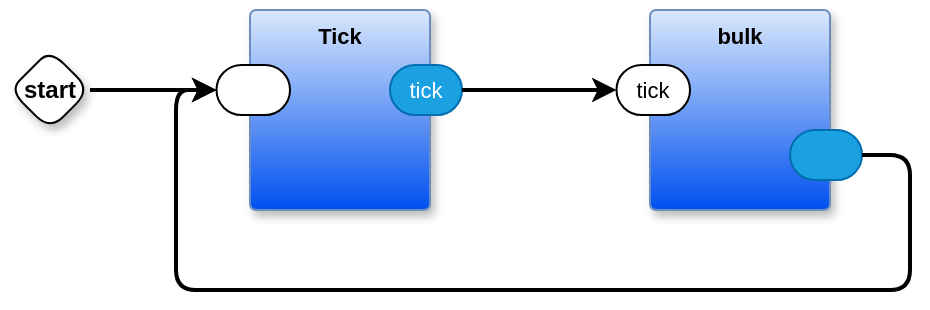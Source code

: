 <mxfile version="24.7.5" pages="2">
  <diagram name="main" id="vdV72FHW6scpRiuXRKxx">
    <mxGraphModel dx="1140" dy="707" grid="1" gridSize="10" guides="1" tooltips="1" connect="1" arrows="1" fold="1" page="1" pageScale="1" pageWidth="1100" pageHeight="850" math="0" shadow="0">
      <root>
        <mxCell id="0" />
        <mxCell id="1" parent="0" />
        <mxCell id="z_RlsAV90lugBiamIVYU-6" style="edgeStyle=orthogonalEdgeStyle;rounded=1;orthogonalLoop=1;jettySize=auto;html=1;exitX=1;exitY=0.5;exitDx=0;exitDy=0;exitPerimeter=0;strokeWidth=2;curved=0;" parent="1" source="z_RlsAV90lugBiamIVYU-1" target="z_RlsAV90lugBiamIVYU-3" edge="1">
          <mxGeometry relative="1" as="geometry" />
        </mxCell>
        <mxCell id="z_RlsAV90lugBiamIVYU-1" value="start" style="rhombus;whiteSpace=wrap;html=1;rounded=1;fontStyle=1;glass=0;sketch=0;fontSize=12;points=[[0,0.5,0,0,0],[0.5,0,0,0,0],[0.5,1,0,0,0],[1,0.5,0,0,0]];shadow=1;fontFamily=Helvetica;fontColor=default;" parent="1" vertex="1">
          <mxGeometry x="40" y="120" width="40" height="40" as="geometry" />
        </mxCell>
        <mxCell id="z_RlsAV90lugBiamIVYU-2" value="Tick" style="rounded=1;whiteSpace=wrap;html=1;container=1;recursiveResize=0;verticalAlign=top;arcSize=6;fontStyle=1;autosize=0;points=[];absoluteArcSize=1;shadow=1;strokeColor=#6c8ebf;fillColor=#dae8fc;fontFamily=Helvetica;fontSize=11;gradientColor=#0050EF;fontColor=default;" parent="1" vertex="1">
          <mxGeometry x="160" y="100" width="90" height="100" as="geometry">
            <mxRectangle x="-98" y="-1230" width="99" height="26" as="alternateBounds" />
          </mxGeometry>
        </mxCell>
        <mxCell id="z_RlsAV90lugBiamIVYU-3" value="" style="rounded=1;whiteSpace=wrap;html=1;sketch=0;points=[[0,0.5,0,0,0],[1,0.5,0,0,0]];arcSize=50;fontFamily=Helvetica;fontSize=11;fontColor=default;" parent="z_RlsAV90lugBiamIVYU-2" vertex="1">
          <mxGeometry x="-16.75" y="27.5" width="36.75" height="25" as="geometry" />
        </mxCell>
        <mxCell id="z_RlsAV90lugBiamIVYU-4" value="tick" style="rounded=1;whiteSpace=wrap;html=1;sketch=0;points=[[0,0.5,0,0,0],[1,0.5,0,0,0]];fillColor=#1ba1e2;fontColor=#ffffff;strokeColor=#006EAF;arcSize=50;fontFamily=Helvetica;fontSize=11;" parent="z_RlsAV90lugBiamIVYU-2" vertex="1">
          <mxGeometry x="70" y="27.5" width="36" height="25" as="geometry" />
        </mxCell>
        <mxCell id="z_RlsAV90lugBiamIVYU-7" value="bulk" style="rounded=1;whiteSpace=wrap;html=1;container=1;recursiveResize=0;verticalAlign=top;arcSize=6;fontStyle=1;autosize=0;points=[];absoluteArcSize=1;shadow=1;strokeColor=#6c8ebf;fillColor=#dae8fc;fontFamily=Helvetica;fontSize=11;gradientColor=#0050EF;fontColor=default;" parent="1" vertex="1">
          <mxGeometry x="360" y="100" width="90" height="100" as="geometry">
            <mxRectangle x="-98" y="-1230" width="99" height="26" as="alternateBounds" />
          </mxGeometry>
        </mxCell>
        <mxCell id="z_RlsAV90lugBiamIVYU-8" value="tick" style="rounded=1;whiteSpace=wrap;html=1;sketch=0;points=[[0,0.5,0,0,0],[1,0.5,0,0,0]];arcSize=50;fontFamily=Helvetica;fontSize=11;fontColor=default;" parent="z_RlsAV90lugBiamIVYU-7" vertex="1">
          <mxGeometry x="-16.75" y="27.5" width="36.75" height="25" as="geometry" />
        </mxCell>
        <mxCell id="9XuPy-yzw9BXAMB755ca-12" value="" style="rounded=1;whiteSpace=wrap;html=1;sketch=0;points=[[0,0.5,0,0,0],[1,0.5,0,0,0]];fillColor=#1ba1e2;fontColor=#ffffff;strokeColor=#006EAF;arcSize=50;fontFamily=Helvetica;fontSize=11;" vertex="1" parent="z_RlsAV90lugBiamIVYU-7">
          <mxGeometry x="70" y="60" width="36" height="25" as="geometry" />
        </mxCell>
        <mxCell id="z_RlsAV90lugBiamIVYU-11" style="edgeStyle=orthogonalEdgeStyle;rounded=1;orthogonalLoop=1;jettySize=auto;html=1;exitX=1;exitY=0.5;exitDx=0;exitDy=0;exitPerimeter=0;strokeWidth=2;curved=0;" parent="1" source="z_RlsAV90lugBiamIVYU-4" target="z_RlsAV90lugBiamIVYU-8" edge="1">
          <mxGeometry relative="1" as="geometry" />
        </mxCell>
        <mxCell id="9XuPy-yzw9BXAMB755ca-11" style="edgeStyle=orthogonalEdgeStyle;rounded=1;orthogonalLoop=1;jettySize=auto;html=1;exitX=1;exitY=0.5;exitDx=0;exitDy=0;exitPerimeter=0;entryX=0;entryY=0.5;entryDx=0;entryDy=0;entryPerimeter=0;curved=0;strokeWidth=2;" edge="1" parent="1" source="9XuPy-yzw9BXAMB755ca-12" target="z_RlsAV90lugBiamIVYU-3">
          <mxGeometry relative="1" as="geometry">
            <Array as="points">
              <mxPoint x="490" y="173" />
              <mxPoint x="490" y="240" />
              <mxPoint x="123" y="240" />
              <mxPoint x="123" y="140" />
            </Array>
          </mxGeometry>
        </mxCell>
      </root>
    </mxGraphModel>
  </diagram>
  <diagram name="bulk" id="JZWW65h0xSYiLv_BeMSM">
    <mxGraphModel dx="1140" dy="707" grid="1" gridSize="10" guides="1" tooltips="1" connect="1" arrows="1" fold="1" page="1" pageScale="1" pageWidth="1100" pageHeight="850" math="0" shadow="0">
      <root>
        <mxCell id="q5L2Nz16qo5Y1Yb_iNLw-0" />
        <mxCell id="q5L2Nz16qo5Y1Yb_iNLw-1" parent="q5L2Nz16qo5Y1Yb_iNLw-0" />
        <mxCell id="q5L2Nz16qo5Y1Yb_iNLw-2" style="edgeStyle=orthogonalEdgeStyle;rounded=1;orthogonalLoop=1;jettySize=auto;html=1;exitX=1;exitY=0.5;exitDx=0;exitDy=0;exitPerimeter=0;strokeWidth=2;curved=0;entryX=0;entryY=0.5;entryDx=0;entryDy=0;entryPerimeter=0;" edge="1" parent="q5L2Nz16qo5Y1Yb_iNLw-1" source="q5L2Nz16qo5Y1Yb_iNLw-3" target="q5L2Nz16qo5Y1Yb_iNLw-10">
          <mxGeometry relative="1" as="geometry">
            <mxPoint x="143.25" y="140" as="targetPoint" />
          </mxGeometry>
        </mxCell>
        <mxCell id="q5L2Nz16qo5Y1Yb_iNLw-3" value="tick" style="rhombus;whiteSpace=wrap;html=1;rounded=1;fontStyle=1;glass=0;sketch=0;fontSize=12;points=[[0,0.5,0,0,0],[0.5,0,0,0,0],[0.5,1,0,0,0],[1,0.5,0,0,0]];shadow=1;fontFamily=Helvetica;fontColor=default;" vertex="1" parent="q5L2Nz16qo5Y1Yb_iNLw-1">
          <mxGeometry x="40" y="120" width="40" height="40" as="geometry" />
        </mxCell>
        <mxCell id="q5L2Nz16qo5Y1Yb_iNLw-9" value="Count" style="rounded=1;whiteSpace=wrap;html=1;container=1;recursiveResize=0;verticalAlign=top;arcSize=6;fontStyle=1;autosize=0;points=[];absoluteArcSize=1;shadow=1;strokeColor=#6c8ebf;fillColor=#dae8fc;fontFamily=Helvetica;fontSize=11;gradientColor=#0050EF;fontColor=default;" vertex="1" parent="q5L2Nz16qo5Y1Yb_iNLw-1">
          <mxGeometry x="360" y="100" width="90" height="100" as="geometry">
            <mxRectangle x="-98" y="-1230" width="99" height="26" as="alternateBounds" />
          </mxGeometry>
        </mxCell>
        <mxCell id="q5L2Nz16qo5Y1Yb_iNLw-10" value="adv" style="rounded=1;whiteSpace=wrap;html=1;sketch=0;points=[[0,0.5,0,0,0],[1,0.5,0,0,0]];arcSize=50;fontFamily=Helvetica;fontSize=11;fontColor=default;" vertex="1" parent="q5L2Nz16qo5Y1Yb_iNLw-9">
          <mxGeometry x="-16.75" y="27.5" width="36.75" height="25" as="geometry" />
        </mxCell>
        <mxCell id="q5L2Nz16qo5Y1Yb_iNLw-11" value="" style="rounded=1;whiteSpace=wrap;html=1;sketch=0;points=[[0,0.5,0,0,0],[1,0.5,0,0,0]];fillColor=#1ba1e2;fontColor=#ffffff;strokeColor=#006EAF;arcSize=50;fontFamily=Helvetica;fontSize=11;" vertex="1" parent="q5L2Nz16qo5Y1Yb_iNLw-9">
          <mxGeometry x="70" y="27.5" width="36" height="25" as="geometry" />
        </mxCell>
        <mxCell id="q5L2Nz16qo5Y1Yb_iNLw-12" value="rev" style="rounded=1;whiteSpace=wrap;html=1;sketch=0;points=[[0,0.5,0,0,0],[1,0.5,0,0,0]];arcSize=50;fontFamily=Helvetica;fontSize=11;fontColor=default;" vertex="1" parent="q5L2Nz16qo5Y1Yb_iNLw-9">
          <mxGeometry x="-16.75" y="60" width="36.75" height="25" as="geometry" />
        </mxCell>
        <mxCell id="q5L2Nz16qo5Y1Yb_iNLw-14" value="Reverser" style="rounded=1;whiteSpace=wrap;html=1;container=1;recursiveResize=0;verticalAlign=top;arcSize=6;fontStyle=1;autosize=0;points=[];absoluteArcSize=1;shadow=1;strokeColor=#6c8ebf;fillColor=#dae8fc;fontFamily=Helvetica;fontSize=11;gradientColor=#0050EF;fontColor=default;" vertex="1" parent="q5L2Nz16qo5Y1Yb_iNLw-1">
          <mxGeometry x="360" y="280" width="106.75" height="90" as="geometry">
            <mxRectangle x="-98" y="-1230" width="99" height="26" as="alternateBounds" />
          </mxGeometry>
        </mxCell>
        <mxCell id="q5L2Nz16qo5Y1Yb_iNLw-15" value="J" style="rounded=1;whiteSpace=wrap;html=1;sketch=0;points=[[0,0.5,0,0,0],[1,0.5,0,0,0]];arcSize=50;fontFamily=Helvetica;fontSize=11;fontColor=default;" vertex="1" parent="q5L2Nz16qo5Y1Yb_iNLw-14">
          <mxGeometry x="70" y="27.5" width="36.75" height="25" as="geometry" />
        </mxCell>
        <mxCell id="q5L2Nz16qo5Y1Yb_iNLw-16" value="" style="rounded=1;whiteSpace=wrap;html=1;sketch=0;points=[[0,0.5,0,0,0],[1,0.5,0,0,0]];fillColor=#1ba1e2;fontColor=#ffffff;strokeColor=#006EAF;arcSize=50;fontFamily=Helvetica;fontSize=11;" vertex="1" parent="q5L2Nz16qo5Y1Yb_iNLw-14">
          <mxGeometry x="-10" y="27.5" width="36" height="25" as="geometry" />
        </mxCell>
        <mxCell id="q5L2Nz16qo5Y1Yb_iNLw-17" value="K" style="rounded=1;whiteSpace=wrap;html=1;sketch=0;points=[[0,0.5,0,0,0],[1,0.5,0,0,0]];arcSize=50;fontFamily=Helvetica;fontSize=11;fontColor=default;" vertex="1" parent="q5L2Nz16qo5Y1Yb_iNLw-14">
          <mxGeometry x="70" y="55" width="36.75" height="25" as="geometry" />
        </mxCell>
        <mxCell id="q5L2Nz16qo5Y1Yb_iNLw-18" style="edgeStyle=orthogonalEdgeStyle;rounded=1;orthogonalLoop=1;jettySize=auto;html=1;exitX=0;exitY=0.5;exitDx=0;exitDy=0;exitPerimeter=0;entryX=0;entryY=0.5;entryDx=0;entryDy=0;entryPerimeter=0;curved=0;strokeWidth=2;" edge="1" parent="q5L2Nz16qo5Y1Yb_iNLw-1" source="q5L2Nz16qo5Y1Yb_iNLw-16" target="q5L2Nz16qo5Y1Yb_iNLw-12">
          <mxGeometry relative="1" as="geometry">
            <Array as="points">
              <mxPoint x="310" y="320" />
              <mxPoint x="310" y="173" />
            </Array>
          </mxGeometry>
        </mxCell>
        <mxCell id="q5L2Nz16qo5Y1Yb_iNLw-19" value="Decode" style="rounded=1;whiteSpace=wrap;html=1;container=1;recursiveResize=0;verticalAlign=top;arcSize=6;fontStyle=1;autosize=0;points=[];absoluteArcSize=1;shadow=1;strokeColor=#6c8ebf;fillColor=#dae8fc;fontFamily=Helvetica;fontSize=11;gradientColor=#0050EF;fontColor=default;" vertex="1" parent="q5L2Nz16qo5Y1Yb_iNLw-1">
          <mxGeometry x="530" y="100" width="480" height="127.5" as="geometry">
            <mxRectangle x="-98" y="-1230" width="99" height="26" as="alternateBounds" />
          </mxGeometry>
        </mxCell>
        <mxCell id="q5L2Nz16qo5Y1Yb_iNLw-20" value="N" style="rounded=1;whiteSpace=wrap;html=1;sketch=0;points=[[0,0.5,0,0,0],[1,0.5,0,0,0]];arcSize=50;fontFamily=Helvetica;fontSize=11;fontColor=default;" vertex="1" parent="q5L2Nz16qo5Y1Yb_iNLw-19">
          <mxGeometry x="-16.75" y="27.5" width="36.75" height="25" as="geometry" />
        </mxCell>
        <mxCell id="q5L2Nz16qo5Y1Yb_iNLw-21" value="8" style="rounded=1;whiteSpace=wrap;html=1;sketch=0;points=[[0,0.5,0,0,0],[1,0.5,0,0,0]];fillColor=#1ba1e2;fontColor=#ffffff;strokeColor=#006EAF;arcSize=50;fontFamily=Helvetica;fontSize=11;" vertex="1" parent="q5L2Nz16qo5Y1Yb_iNLw-19">
          <mxGeometry x="388" y="100" width="36" height="25" as="geometry" />
        </mxCell>
        <mxCell id="q5L2Nz16qo5Y1Yb_iNLw-22" value="9" style="rounded=1;whiteSpace=wrap;html=1;sketch=0;points=[[0,0.5,0,0,0],[1,0.5,0,0,0]];fillColor=#1ba1e2;fontColor=#ffffff;strokeColor=#006EAF;arcSize=50;fontFamily=Helvetica;fontSize=11;" vertex="1" parent="q5L2Nz16qo5Y1Yb_iNLw-19">
          <mxGeometry x="430" y="100" width="36" height="25" as="geometry" />
        </mxCell>
        <mxCell id="q5L2Nz16qo5Y1Yb_iNLw-23" value="7" style="rounded=1;whiteSpace=wrap;html=1;sketch=0;points=[[0,0.5,0,0,0],[1,0.5,0,0,0]];fillColor=#1ba1e2;fontColor=#ffffff;strokeColor=#006EAF;arcSize=50;fontFamily=Helvetica;fontSize=11;" vertex="1" parent="q5L2Nz16qo5Y1Yb_iNLw-19">
          <mxGeometry x="340" y="100" width="36" height="25" as="geometry" />
        </mxCell>
        <mxCell id="q5L2Nz16qo5Y1Yb_iNLw-24" value="6" style="rounded=1;whiteSpace=wrap;html=1;sketch=0;points=[[0,0.5,0,0,0],[1,0.5,0,0,0]];fillColor=#1ba1e2;fontColor=#ffffff;strokeColor=#006EAF;arcSize=50;fontFamily=Helvetica;fontSize=11;" vertex="1" parent="q5L2Nz16qo5Y1Yb_iNLw-19">
          <mxGeometry x="300" y="100" width="36" height="25" as="geometry" />
        </mxCell>
        <mxCell id="q5L2Nz16qo5Y1Yb_iNLw-25" value="5" style="rounded=1;whiteSpace=wrap;html=1;sketch=0;points=[[0,0.5,0,0,0],[1,0.5,0,0,0]];fillColor=#1ba1e2;fontColor=#ffffff;strokeColor=#006EAF;arcSize=50;fontFamily=Helvetica;fontSize=11;" vertex="1" parent="q5L2Nz16qo5Y1Yb_iNLw-19">
          <mxGeometry x="254" y="100" width="36" height="25" as="geometry" />
        </mxCell>
        <mxCell id="q5L2Nz16qo5Y1Yb_iNLw-26" value="4" style="rounded=1;whiteSpace=wrap;html=1;sketch=0;points=[[0,0.5,0,0,0],[1,0.5,0,0,0]];fillColor=#1ba1e2;fontColor=#ffffff;strokeColor=#006EAF;arcSize=50;fontFamily=Helvetica;fontSize=11;" vertex="1" parent="q5L2Nz16qo5Y1Yb_iNLw-19">
          <mxGeometry x="210" y="100" width="36" height="25" as="geometry" />
        </mxCell>
        <mxCell id="q5L2Nz16qo5Y1Yb_iNLw-27" value="3" style="rounded=1;whiteSpace=wrap;html=1;sketch=0;points=[[0,0.5,0,0,0],[1,0.5,0,0,0]];fillColor=#1ba1e2;fontColor=#ffffff;strokeColor=#006EAF;arcSize=50;fontFamily=Helvetica;fontSize=11;" vertex="1" parent="q5L2Nz16qo5Y1Yb_iNLw-19">
          <mxGeometry x="164" y="102.5" width="36" height="25" as="geometry" />
        </mxCell>
        <mxCell id="q5L2Nz16qo5Y1Yb_iNLw-28" value="2" style="rounded=1;whiteSpace=wrap;html=1;sketch=0;points=[[0,0.5,0,0,0],[1,0.5,0,0,0]];fillColor=#1ba1e2;fontColor=#ffffff;strokeColor=#006EAF;arcSize=50;fontFamily=Helvetica;fontSize=11;" vertex="1" parent="q5L2Nz16qo5Y1Yb_iNLw-19">
          <mxGeometry x="120" y="102.5" width="36" height="25" as="geometry" />
        </mxCell>
        <mxCell id="q5L2Nz16qo5Y1Yb_iNLw-29" value="1" style="rounded=1;whiteSpace=wrap;html=1;sketch=0;points=[[0,0.5,0,0,0],[1,0.5,0,0,0]];fillColor=#1ba1e2;fontColor=#ffffff;strokeColor=#006EAF;arcSize=50;fontFamily=Helvetica;fontSize=11;" vertex="1" parent="q5L2Nz16qo5Y1Yb_iNLw-19">
          <mxGeometry x="74" y="102.5" width="36" height="25" as="geometry" />
        </mxCell>
        <mxCell id="q5L2Nz16qo5Y1Yb_iNLw-30" value="0" style="rounded=1;whiteSpace=wrap;html=1;sketch=0;points=[[0,0.5,0,0,0],[1,0.5,0,0,0]];fillColor=#1ba1e2;fontColor=#ffffff;strokeColor=#006EAF;arcSize=50;fontFamily=Helvetica;fontSize=11;" vertex="1" parent="q5L2Nz16qo5Y1Yb_iNLw-19">
          <mxGeometry x="27" y="102.5" width="36" height="25" as="geometry" />
        </mxCell>
        <mxCell id="KNWpLI5fQBY09mSrUuYS-0" value="done" style="rounded=1;whiteSpace=wrap;html=1;sketch=0;points=[[0,0.5,0,0,0],[1,0.5,0,0,0]];fillColor=#1ba1e2;fontColor=#ffffff;strokeColor=#006EAF;arcSize=50;fontFamily=Helvetica;fontSize=11;" vertex="1" parent="q5L2Nz16qo5Y1Yb_iNLw-19">
          <mxGeometry x="460" y="40" width="36" height="25" as="geometry" />
        </mxCell>
        <mxCell id="q5L2Nz16qo5Y1Yb_iNLw-31" style="edgeStyle=orthogonalEdgeStyle;shape=connector;curved=0;rounded=1;orthogonalLoop=1;jettySize=auto;html=1;exitX=1;exitY=0.5;exitDx=0;exitDy=0;exitPerimeter=0;entryX=0;entryY=0.5;entryDx=0;entryDy=0;entryPerimeter=0;strokeColor=default;strokeWidth=2;align=center;verticalAlign=middle;fontFamily=Helvetica;fontSize=11;fontColor=default;labelBackgroundColor=default;endArrow=classic;" edge="1" parent="q5L2Nz16qo5Y1Yb_iNLw-1" source="q5L2Nz16qo5Y1Yb_iNLw-11" target="q5L2Nz16qo5Y1Yb_iNLw-20">
          <mxGeometry relative="1" as="geometry" />
        </mxCell>
        <mxCell id="q5L2Nz16qo5Y1Yb_iNLw-32" style="edgeStyle=orthogonalEdgeStyle;shape=connector;curved=0;rounded=1;orthogonalLoop=1;jettySize=auto;html=1;entryX=1;entryY=0.5;entryDx=0;entryDy=0;entryPerimeter=0;strokeColor=default;strokeWidth=2;align=center;verticalAlign=middle;fontFamily=Helvetica;fontSize=11;fontColor=default;labelBackgroundColor=default;endArrow=classic;exitX=0.528;exitY=0.92;exitDx=0;exitDy=0;exitPerimeter=0;" edge="1" parent="q5L2Nz16qo5Y1Yb_iNLw-1" source="q5L2Nz16qo5Y1Yb_iNLw-30" target="q5L2Nz16qo5Y1Yb_iNLw-15">
          <mxGeometry relative="1" as="geometry">
            <Array as="points">
              <mxPoint x="576" y="320" />
            </Array>
          </mxGeometry>
        </mxCell>
        <mxCell id="q5L2Nz16qo5Y1Yb_iNLw-33" style="edgeStyle=orthogonalEdgeStyle;shape=connector;curved=0;rounded=1;orthogonalLoop=1;jettySize=auto;html=1;entryX=1;entryY=0.5;entryDx=0;entryDy=0;entryPerimeter=0;strokeColor=default;strokeWidth=2;align=center;verticalAlign=middle;fontFamily=Helvetica;fontSize=11;fontColor=default;labelBackgroundColor=default;endArrow=classic;exitX=0.528;exitY=0.96;exitDx=0;exitDy=0;exitPerimeter=0;" edge="1" parent="q5L2Nz16qo5Y1Yb_iNLw-1" source="q5L2Nz16qo5Y1Yb_iNLw-21" target="q5L2Nz16qo5Y1Yb_iNLw-17">
          <mxGeometry relative="1" as="geometry" />
        </mxCell>
        <mxCell id="q5L2Nz16qo5Y1Yb_iNLw-34" value="?" style="rounded=1;whiteSpace=wrap;html=1;sketch=0;container=1;recursiveResize=0;verticalAlign=bottom;arcSize=6;fontStyle=0;autosize=0;points=[];absoluteArcSize=1;shadow=0;strokeColor=#d79b00;fillColor=#FFFFFF;fontFamily=Helvetica;fontSize=11;dashed=1;opacity=30;align=right;textOpacity=30;gradientColor=#EA6B66;fontColor=default;labelBackgroundColor=default;" vertex="1" parent="q5L2Nz16qo5Y1Yb_iNLw-1">
          <mxGeometry x="1050" y="400" width="40" height="50" as="geometry">
            <mxRectangle x="-98" y="-1230" width="99" height="26" as="alternateBounds" />
          </mxGeometry>
        </mxCell>
        <mxCell id="q5L2Nz16qo5Y1Yb_iNLw-35" value="" style="rounded=1;whiteSpace=wrap;html=1;sketch=0;points=[[0,0.5,0,0,0],[1,0.5,0,0,0]];arcSize=50;fontFamily=Helvetica;fontSize=11;fontColor=default;dashed=1;textOpacity=50;opacity=30;fontStyle=0;labelBackgroundColor=default;" vertex="1" parent="q5L2Nz16qo5Y1Yb_iNLw-34">
          <mxGeometry x="-12" y="12.5" width="39.25" height="25" as="geometry" />
        </mxCell>
        <mxCell id="q5L2Nz16qo5Y1Yb_iNLw-36" style="edgeStyle=orthogonalEdgeStyle;shape=connector;curved=0;rounded=1;orthogonalLoop=1;jettySize=auto;html=1;entryX=0;entryY=0.5;entryDx=0;entryDy=0;entryPerimeter=0;strokeColor=default;strokeWidth=1;align=center;verticalAlign=middle;fontFamily=Helvetica;fontSize=11;fontColor=default;labelBackgroundColor=default;endArrow=classic;exitX=0.528;exitY=0.88;exitDx=0;exitDy=0;exitPerimeter=0;dashed=1;dashPattern=1 4;" edge="1" parent="q5L2Nz16qo5Y1Yb_iNLw-1" source="q5L2Nz16qo5Y1Yb_iNLw-22" target="q5L2Nz16qo5Y1Yb_iNLw-35">
          <mxGeometry relative="1" as="geometry">
            <Array as="points">
              <mxPoint x="979" y="425" />
            </Array>
          </mxGeometry>
        </mxCell>
        <mxCell id="q5L2Nz16qo5Y1Yb_iNLw-37" value="?" style="rounded=1;whiteSpace=wrap;html=1;sketch=0;container=1;recursiveResize=0;verticalAlign=bottom;arcSize=6;fontStyle=0;autosize=0;points=[];absoluteArcSize=1;shadow=0;strokeColor=#d79b00;fillColor=#FFFFFF;fontFamily=Helvetica;fontSize=11;dashed=1;opacity=30;align=right;textOpacity=30;gradientColor=#EA6B66;fontColor=default;labelBackgroundColor=default;" vertex="1" parent="q5L2Nz16qo5Y1Yb_iNLw-1">
          <mxGeometry x="1040" y="460" width="40" height="50" as="geometry">
            <mxRectangle x="-98" y="-1230" width="99" height="26" as="alternateBounds" />
          </mxGeometry>
        </mxCell>
        <mxCell id="q5L2Nz16qo5Y1Yb_iNLw-38" value="" style="rounded=1;whiteSpace=wrap;html=1;sketch=0;points=[[0,0.5,0,0,0],[1,0.5,0,0,0]];arcSize=50;fontFamily=Helvetica;fontSize=11;fontColor=default;dashed=1;textOpacity=50;opacity=30;fontStyle=0;labelBackgroundColor=default;" vertex="1" parent="q5L2Nz16qo5Y1Yb_iNLw-37">
          <mxGeometry x="-12" y="12.5" width="39.25" height="25" as="geometry" />
        </mxCell>
        <mxCell id="q5L2Nz16qo5Y1Yb_iNLw-39" value="?" style="rounded=1;whiteSpace=wrap;html=1;sketch=0;container=1;recursiveResize=0;verticalAlign=bottom;arcSize=6;fontStyle=0;autosize=0;points=[];absoluteArcSize=1;shadow=0;strokeColor=#d79b00;fillColor=#FFFFFF;fontFamily=Helvetica;fontSize=11;dashed=1;opacity=30;align=right;textOpacity=30;gradientColor=#EA6B66;fontColor=default;labelBackgroundColor=default;" vertex="1" parent="q5L2Nz16qo5Y1Yb_iNLw-1">
          <mxGeometry x="1030" y="520" width="40" height="50" as="geometry">
            <mxRectangle x="-98" y="-1230" width="99" height="26" as="alternateBounds" />
          </mxGeometry>
        </mxCell>
        <mxCell id="q5L2Nz16qo5Y1Yb_iNLw-40" value="" style="rounded=1;whiteSpace=wrap;html=1;sketch=0;points=[[0,0.5,0,0,0],[1,0.5,0,0,0]];arcSize=50;fontFamily=Helvetica;fontSize=11;fontColor=default;dashed=1;textOpacity=50;opacity=30;fontStyle=0;labelBackgroundColor=default;" vertex="1" parent="q5L2Nz16qo5Y1Yb_iNLw-39">
          <mxGeometry x="-12" y="12.5" width="39.25" height="25" as="geometry" />
        </mxCell>
        <mxCell id="q5L2Nz16qo5Y1Yb_iNLw-41" value="?" style="rounded=1;whiteSpace=wrap;html=1;sketch=0;container=1;recursiveResize=0;verticalAlign=bottom;arcSize=6;fontStyle=0;autosize=0;points=[];absoluteArcSize=1;shadow=0;strokeColor=#d79b00;fillColor=#FFFFFF;fontFamily=Helvetica;fontSize=11;dashed=1;opacity=30;align=right;textOpacity=30;gradientColor=#EA6B66;fontColor=default;labelBackgroundColor=default;" vertex="1" parent="q5L2Nz16qo5Y1Yb_iNLw-1">
          <mxGeometry x="1020" y="580" width="40" height="50" as="geometry">
            <mxRectangle x="-98" y="-1230" width="99" height="26" as="alternateBounds" />
          </mxGeometry>
        </mxCell>
        <mxCell id="q5L2Nz16qo5Y1Yb_iNLw-42" value="" style="rounded=1;whiteSpace=wrap;html=1;sketch=0;points=[[0,0.5,0,0,0],[1,0.5,0,0,0]];arcSize=50;fontFamily=Helvetica;fontSize=11;fontColor=default;dashed=1;textOpacity=50;opacity=30;fontStyle=0;labelBackgroundColor=default;" vertex="1" parent="q5L2Nz16qo5Y1Yb_iNLw-41">
          <mxGeometry x="-12" y="12.5" width="39.25" height="25" as="geometry" />
        </mxCell>
        <mxCell id="q5L2Nz16qo5Y1Yb_iNLw-43" value="?" style="rounded=1;whiteSpace=wrap;html=1;sketch=0;container=1;recursiveResize=0;verticalAlign=bottom;arcSize=6;fontStyle=0;autosize=0;points=[];absoluteArcSize=1;shadow=0;strokeColor=#d79b00;fillColor=#FFFFFF;fontFamily=Helvetica;fontSize=11;dashed=1;opacity=30;align=right;textOpacity=30;gradientColor=#EA6B66;fontColor=default;labelBackgroundColor=default;" vertex="1" parent="q5L2Nz16qo5Y1Yb_iNLw-1">
          <mxGeometry x="1010" y="640" width="40" height="50" as="geometry">
            <mxRectangle x="-98" y="-1230" width="99" height="26" as="alternateBounds" />
          </mxGeometry>
        </mxCell>
        <mxCell id="q5L2Nz16qo5Y1Yb_iNLw-44" value="" style="rounded=1;whiteSpace=wrap;html=1;sketch=0;points=[[0,0.5,0,0,0],[1,0.5,0,0,0]];arcSize=50;fontFamily=Helvetica;fontSize=11;fontColor=default;dashed=1;textOpacity=50;opacity=30;fontStyle=0;labelBackgroundColor=default;" vertex="1" parent="q5L2Nz16qo5Y1Yb_iNLw-43">
          <mxGeometry x="-12" y="12.5" width="39.25" height="25" as="geometry" />
        </mxCell>
        <mxCell id="q5L2Nz16qo5Y1Yb_iNLw-45" value="?" style="rounded=1;whiteSpace=wrap;html=1;sketch=0;container=1;recursiveResize=0;verticalAlign=bottom;arcSize=6;fontStyle=0;autosize=0;points=[];absoluteArcSize=1;shadow=0;strokeColor=#d79b00;fillColor=#FFFFFF;fontFamily=Helvetica;fontSize=11;dashed=1;opacity=30;align=left;textOpacity=30;gradientColor=#EA6B66;fontColor=default;labelBackgroundColor=default;" vertex="1" parent="q5L2Nz16qo5Y1Yb_iNLw-1">
          <mxGeometry x="200" y="400" width="40" height="50" as="geometry">
            <mxRectangle x="-98" y="-1230" width="99" height="26" as="alternateBounds" />
          </mxGeometry>
        </mxCell>
        <mxCell id="q5L2Nz16qo5Y1Yb_iNLw-46" value="" style="rounded=1;whiteSpace=wrap;html=1;sketch=0;points=[[0,0.5,0,0,0],[1,0.5,0,0,0]];arcSize=50;fontFamily=Helvetica;fontSize=11;fontColor=default;dashed=1;textOpacity=50;opacity=30;fontStyle=0;labelBackgroundColor=default;" vertex="1" parent="q5L2Nz16qo5Y1Yb_iNLw-45">
          <mxGeometry x="10.75" y="13" width="39.25" height="25" as="geometry" />
        </mxCell>
        <mxCell id="q5L2Nz16qo5Y1Yb_iNLw-47" style="edgeStyle=orthogonalEdgeStyle;shape=connector;curved=0;rounded=1;orthogonalLoop=1;jettySize=auto;html=1;entryX=0;entryY=0.5;entryDx=0;entryDy=0;entryPerimeter=0;dashed=1;dashPattern=1 4;strokeColor=default;strokeWidth=1;align=center;verticalAlign=middle;fontFamily=Helvetica;fontSize=11;fontColor=default;labelBackgroundColor=default;endArrow=classic;" edge="1" parent="q5L2Nz16qo5Y1Yb_iNLw-1" source="q5L2Nz16qo5Y1Yb_iNLw-21" target="q5L2Nz16qo5Y1Yb_iNLw-38">
          <mxGeometry relative="1" as="geometry">
            <Array as="points">
              <mxPoint x="940" y="485" />
            </Array>
          </mxGeometry>
        </mxCell>
        <mxCell id="q5L2Nz16qo5Y1Yb_iNLw-48" style="edgeStyle=orthogonalEdgeStyle;shape=connector;curved=0;rounded=1;orthogonalLoop=1;jettySize=auto;html=1;entryX=0;entryY=0.5;entryDx=0;entryDy=0;entryPerimeter=0;dashed=1;dashPattern=1 4;strokeColor=default;strokeWidth=1;align=center;verticalAlign=middle;fontFamily=Helvetica;fontSize=11;fontColor=default;labelBackgroundColor=default;endArrow=classic;" edge="1" parent="q5L2Nz16qo5Y1Yb_iNLw-1" source="q5L2Nz16qo5Y1Yb_iNLw-23" target="q5L2Nz16qo5Y1Yb_iNLw-40">
          <mxGeometry relative="1" as="geometry">
            <Array as="points">
              <mxPoint x="890" y="545" />
            </Array>
          </mxGeometry>
        </mxCell>
        <mxCell id="q5L2Nz16qo5Y1Yb_iNLw-49" style="edgeStyle=orthogonalEdgeStyle;shape=connector;curved=0;rounded=1;orthogonalLoop=1;jettySize=auto;html=1;entryX=0;entryY=0.5;entryDx=0;entryDy=0;entryPerimeter=0;dashed=1;dashPattern=1 4;strokeColor=default;strokeWidth=1;align=center;verticalAlign=middle;fontFamily=Helvetica;fontSize=11;fontColor=default;labelBackgroundColor=default;endArrow=classic;" edge="1" parent="q5L2Nz16qo5Y1Yb_iNLw-1" source="q5L2Nz16qo5Y1Yb_iNLw-24" target="q5L2Nz16qo5Y1Yb_iNLw-42">
          <mxGeometry relative="1" as="geometry">
            <Array as="points">
              <mxPoint x="850" y="605" />
            </Array>
          </mxGeometry>
        </mxCell>
        <mxCell id="q5L2Nz16qo5Y1Yb_iNLw-50" style="edgeStyle=orthogonalEdgeStyle;shape=connector;curved=0;rounded=1;orthogonalLoop=1;jettySize=auto;html=1;entryX=0;entryY=0.5;entryDx=0;entryDy=0;entryPerimeter=0;dashed=1;dashPattern=1 4;strokeColor=default;strokeWidth=1;align=center;verticalAlign=middle;fontFamily=Helvetica;fontSize=11;fontColor=default;labelBackgroundColor=default;endArrow=classic;" edge="1" parent="q5L2Nz16qo5Y1Yb_iNLw-1" source="q5L2Nz16qo5Y1Yb_iNLw-25" target="q5L2Nz16qo5Y1Yb_iNLw-44">
          <mxGeometry relative="1" as="geometry">
            <Array as="points">
              <mxPoint x="800" y="665" />
            </Array>
          </mxGeometry>
        </mxCell>
        <mxCell id="q5L2Nz16qo5Y1Yb_iNLw-51" value="?" style="rounded=1;whiteSpace=wrap;html=1;sketch=0;container=1;recursiveResize=0;verticalAlign=bottom;arcSize=6;fontStyle=0;autosize=0;points=[];absoluteArcSize=1;shadow=0;strokeColor=#d79b00;fillColor=#FFFFFF;fontFamily=Helvetica;fontSize=11;dashed=1;opacity=30;align=left;textOpacity=30;gradientColor=#EA6B66;fontColor=default;labelBackgroundColor=default;" vertex="1" parent="q5L2Nz16qo5Y1Yb_iNLw-1">
          <mxGeometry x="210" y="460" width="40" height="50" as="geometry">
            <mxRectangle x="-98" y="-1230" width="99" height="26" as="alternateBounds" />
          </mxGeometry>
        </mxCell>
        <mxCell id="q5L2Nz16qo5Y1Yb_iNLw-52" value="" style="rounded=1;whiteSpace=wrap;html=1;sketch=0;points=[[0,0.5,0,0,0],[1,0.5,0,0,0]];arcSize=50;fontFamily=Helvetica;fontSize=11;fontColor=default;dashed=1;textOpacity=50;opacity=30;fontStyle=0;labelBackgroundColor=default;" vertex="1" parent="q5L2Nz16qo5Y1Yb_iNLw-51">
          <mxGeometry x="10.75" y="13" width="39.25" height="25" as="geometry" />
        </mxCell>
        <mxCell id="q5L2Nz16qo5Y1Yb_iNLw-53" value="?" style="rounded=1;whiteSpace=wrap;html=1;sketch=0;container=1;recursiveResize=0;verticalAlign=bottom;arcSize=6;fontStyle=0;autosize=0;points=[];absoluteArcSize=1;shadow=0;strokeColor=#d79b00;fillColor=#FFFFFF;fontFamily=Helvetica;fontSize=11;dashed=1;opacity=30;align=left;textOpacity=30;gradientColor=#EA6B66;fontColor=default;labelBackgroundColor=default;" vertex="1" parent="q5L2Nz16qo5Y1Yb_iNLw-1">
          <mxGeometry x="220" y="520" width="40" height="50" as="geometry">
            <mxRectangle x="-98" y="-1230" width="99" height="26" as="alternateBounds" />
          </mxGeometry>
        </mxCell>
        <mxCell id="q5L2Nz16qo5Y1Yb_iNLw-54" value="" style="rounded=1;whiteSpace=wrap;html=1;sketch=0;points=[[0,0.5,0,0,0],[1,0.5,0,0,0]];arcSize=50;fontFamily=Helvetica;fontSize=11;fontColor=default;dashed=1;textOpacity=50;opacity=30;fontStyle=0;labelBackgroundColor=default;" vertex="1" parent="q5L2Nz16qo5Y1Yb_iNLw-53">
          <mxGeometry x="10.75" y="13" width="39.25" height="25" as="geometry" />
        </mxCell>
        <mxCell id="q5L2Nz16qo5Y1Yb_iNLw-55" value="?" style="rounded=1;whiteSpace=wrap;html=1;sketch=0;container=1;recursiveResize=0;verticalAlign=bottom;arcSize=6;fontStyle=0;autosize=0;points=[];absoluteArcSize=1;shadow=0;strokeColor=#d79b00;fillColor=#FFFFFF;fontFamily=Helvetica;fontSize=11;dashed=1;opacity=30;align=left;textOpacity=30;gradientColor=#EA6B66;fontColor=default;labelBackgroundColor=default;" vertex="1" parent="q5L2Nz16qo5Y1Yb_iNLw-1">
          <mxGeometry x="230" y="580" width="40" height="50" as="geometry">
            <mxRectangle x="-98" y="-1230" width="99" height="26" as="alternateBounds" />
          </mxGeometry>
        </mxCell>
        <mxCell id="q5L2Nz16qo5Y1Yb_iNLw-56" value="" style="rounded=1;whiteSpace=wrap;html=1;sketch=0;points=[[0,0.5,0,0,0],[1,0.5,0,0,0]];arcSize=50;fontFamily=Helvetica;fontSize=11;fontColor=default;dashed=1;textOpacity=50;opacity=30;fontStyle=0;labelBackgroundColor=default;" vertex="1" parent="q5L2Nz16qo5Y1Yb_iNLw-55">
          <mxGeometry x="10.75" y="13" width="39.25" height="25" as="geometry" />
        </mxCell>
        <mxCell id="q5L2Nz16qo5Y1Yb_iNLw-57" value="?" style="rounded=1;whiteSpace=wrap;html=1;sketch=0;container=1;recursiveResize=0;verticalAlign=bottom;arcSize=6;fontStyle=0;autosize=0;points=[];absoluteArcSize=1;shadow=0;strokeColor=#d79b00;fillColor=#FFFFFF;fontFamily=Helvetica;fontSize=11;dashed=1;opacity=30;align=left;textOpacity=30;gradientColor=#EA6B66;fontColor=default;labelBackgroundColor=default;" vertex="1" parent="q5L2Nz16qo5Y1Yb_iNLw-1">
          <mxGeometry x="240" y="640" width="40" height="50" as="geometry">
            <mxRectangle x="-98" y="-1230" width="99" height="26" as="alternateBounds" />
          </mxGeometry>
        </mxCell>
        <mxCell id="q5L2Nz16qo5Y1Yb_iNLw-58" value="" style="rounded=1;whiteSpace=wrap;html=1;sketch=0;points=[[0,0.5,0,0,0],[1,0.5,0,0,0]];arcSize=50;fontFamily=Helvetica;fontSize=11;fontColor=default;dashed=1;textOpacity=50;opacity=30;fontStyle=0;labelBackgroundColor=default;" vertex="1" parent="q5L2Nz16qo5Y1Yb_iNLw-57">
          <mxGeometry x="10.75" y="13" width="39.25" height="25" as="geometry" />
        </mxCell>
        <mxCell id="q5L2Nz16qo5Y1Yb_iNLw-59" style="edgeStyle=orthogonalEdgeStyle;shape=connector;curved=0;rounded=1;orthogonalLoop=1;jettySize=auto;html=1;entryX=1;entryY=0.5;entryDx=0;entryDy=0;entryPerimeter=0;dashed=1;dashPattern=1 4;strokeColor=default;strokeWidth=1;align=center;verticalAlign=middle;fontFamily=Helvetica;fontSize=11;fontColor=default;labelBackgroundColor=default;endArrow=classic;" edge="1" parent="q5L2Nz16qo5Y1Yb_iNLw-1" source="q5L2Nz16qo5Y1Yb_iNLw-30" target="q5L2Nz16qo5Y1Yb_iNLw-46">
          <mxGeometry relative="1" as="geometry">
            <Array as="points">
              <mxPoint x="575" y="426" />
            </Array>
          </mxGeometry>
        </mxCell>
        <mxCell id="q5L2Nz16qo5Y1Yb_iNLw-60" style="edgeStyle=orthogonalEdgeStyle;shape=connector;curved=0;rounded=1;orthogonalLoop=1;jettySize=auto;html=1;entryX=0.949;entryY=0.8;entryDx=0;entryDy=0;entryPerimeter=0;dashed=1;dashPattern=1 4;strokeColor=default;strokeWidth=1;align=center;verticalAlign=middle;fontFamily=Helvetica;fontSize=11;fontColor=default;labelBackgroundColor=default;endArrow=classic;" edge="1" parent="q5L2Nz16qo5Y1Yb_iNLw-1" source="q5L2Nz16qo5Y1Yb_iNLw-29" target="q5L2Nz16qo5Y1Yb_iNLw-52">
          <mxGeometry relative="1" as="geometry">
            <Array as="points">
              <mxPoint x="620" y="493" />
            </Array>
          </mxGeometry>
        </mxCell>
        <mxCell id="q5L2Nz16qo5Y1Yb_iNLw-61" style="edgeStyle=orthogonalEdgeStyle;shape=connector;curved=0;rounded=1;orthogonalLoop=1;jettySize=auto;html=1;entryX=1;entryY=0.5;entryDx=0;entryDy=0;entryPerimeter=0;dashed=1;dashPattern=1 4;strokeColor=default;strokeWidth=1;align=center;verticalAlign=middle;fontFamily=Helvetica;fontSize=11;fontColor=default;labelBackgroundColor=default;endArrow=classic;" edge="1" parent="q5L2Nz16qo5Y1Yb_iNLw-1" source="q5L2Nz16qo5Y1Yb_iNLw-28" target="q5L2Nz16qo5Y1Yb_iNLw-54">
          <mxGeometry relative="1" as="geometry">
            <Array as="points">
              <mxPoint x="670" y="546" />
            </Array>
          </mxGeometry>
        </mxCell>
        <mxCell id="q5L2Nz16qo5Y1Yb_iNLw-62" style="edgeStyle=orthogonalEdgeStyle;shape=connector;curved=0;rounded=1;orthogonalLoop=1;jettySize=auto;html=1;entryX=1;entryY=0.5;entryDx=0;entryDy=0;entryPerimeter=0;dashed=1;dashPattern=1 4;strokeColor=default;strokeWidth=1;align=center;verticalAlign=middle;fontFamily=Helvetica;fontSize=11;fontColor=default;labelBackgroundColor=default;endArrow=classic;" edge="1" parent="q5L2Nz16qo5Y1Yb_iNLw-1" source="q5L2Nz16qo5Y1Yb_iNLw-27" target="q5L2Nz16qo5Y1Yb_iNLw-56">
          <mxGeometry relative="1" as="geometry">
            <Array as="points">
              <mxPoint x="710" y="606" />
            </Array>
          </mxGeometry>
        </mxCell>
        <mxCell id="q5L2Nz16qo5Y1Yb_iNLw-63" style="edgeStyle=orthogonalEdgeStyle;shape=connector;curved=0;rounded=1;orthogonalLoop=1;jettySize=auto;html=1;entryX=1;entryY=0.5;entryDx=0;entryDy=0;entryPerimeter=0;dashed=1;dashPattern=1 4;strokeColor=default;strokeWidth=1;align=center;verticalAlign=middle;fontFamily=Helvetica;fontSize=11;fontColor=default;labelBackgroundColor=default;endArrow=classic;" edge="1" parent="q5L2Nz16qo5Y1Yb_iNLw-1" source="q5L2Nz16qo5Y1Yb_iNLw-26" target="q5L2Nz16qo5Y1Yb_iNLw-58">
          <mxGeometry relative="1" as="geometry">
            <Array as="points">
              <mxPoint x="760" y="666" />
            </Array>
          </mxGeometry>
        </mxCell>
        <mxCell id="q5L2Nz16qo5Y1Yb_iNLw-64" value="?B" style="rounded=1;whiteSpace=wrap;html=1;sketch=0;container=1;recursiveResize=0;verticalAlign=bottom;arcSize=6;fontStyle=0;autosize=0;points=[];absoluteArcSize=1;shadow=0;strokeColor=#d79b00;fillColor=#FFFFFF;fontFamily=Helvetica;fontSize=11;dashed=1;opacity=30;align=right;textOpacity=30;gradientColor=#EA6B66;fontColor=default;" vertex="1" parent="q5L2Nz16qo5Y1Yb_iNLw-1">
          <mxGeometry x="560" y="20" width="40" height="50" as="geometry">
            <mxRectangle x="-98" y="-1230" width="99" height="26" as="alternateBounds" />
          </mxGeometry>
        </mxCell>
        <mxCell id="q5L2Nz16qo5Y1Yb_iNLw-65" value="" style="rounded=1;whiteSpace=wrap;html=1;sketch=0;points=[[0,0.5,0,0,0],[1,0.5,0,0,0]];arcSize=50;fontFamily=Helvetica;fontSize=11;fontColor=default;dashed=1;textOpacity=50;opacity=30;fontStyle=0" vertex="1" parent="q5L2Nz16qo5Y1Yb_iNLw-64">
          <mxGeometry x="-12" y="12.5" width="39.25" height="25" as="geometry" />
        </mxCell>
        <mxCell id="q5L2Nz16qo5Y1Yb_iNLw-66" style="edgeStyle=orthogonalEdgeStyle;rounded=0;orthogonalLoop=1;jettySize=auto;html=1;exitX=1;exitY=0.5;exitDx=0;exitDy=0;exitPerimeter=0;entryX=0;entryY=0.5;entryDx=0;entryDy=0;entryPerimeter=0;" edge="1" parent="q5L2Nz16qo5Y1Yb_iNLw-1" source="q5L2Nz16qo5Y1Yb_iNLw-11" target="q5L2Nz16qo5Y1Yb_iNLw-65">
          <mxGeometry relative="1" as="geometry">
            <mxPoint x="510" y="50" as="targetPoint" />
          </mxGeometry>
        </mxCell>
        <mxCell id="pmP8jaSQo0rwpCKMorrW-0" value="?C" style="rounded=1;whiteSpace=wrap;html=1;sketch=0;container=1;recursiveResize=0;verticalAlign=bottom;arcSize=6;fontStyle=0;autosize=0;points=[];absoluteArcSize=1;shadow=0;strokeColor=#d79b00;fillColor=#FFFFFF;fontFamily=Helvetica;fontSize=11;dashed=1;opacity=30;align=right;textOpacity=30;gradientColor=#EA6B66;fontColor=default;" vertex="1" parent="q5L2Nz16qo5Y1Yb_iNLw-1">
          <mxGeometry x="180" y="280" width="40" height="50" as="geometry">
            <mxRectangle x="-98" y="-1230" width="99" height="26" as="alternateBounds" />
          </mxGeometry>
        </mxCell>
        <mxCell id="pmP8jaSQo0rwpCKMorrW-1" value="" style="rounded=1;whiteSpace=wrap;html=1;sketch=0;points=[[0,0.5,0,0,0],[1,0.5,0,0,0]];arcSize=50;fontFamily=Helvetica;fontSize=11;fontColor=default;dashed=1;textOpacity=50;opacity=30;fontStyle=0" vertex="1" parent="pmP8jaSQo0rwpCKMorrW-0">
          <mxGeometry x="-12" y="12.5" width="39.25" height="25" as="geometry" />
        </mxCell>
        <mxCell id="KNWpLI5fQBY09mSrUuYS-1" value="" style="rhombus;whiteSpace=wrap;html=1;rounded=1;fontStyle=1;glass=0;sketch=0;fontSize=12;points=[[0,0.5,0,0,0],[0.5,0,0,0,0],[0.5,1,0,0,0],[1,0.5,0,0,0]];shadow=1;fillColor=#0050ef;fontColor=#ffffff;strokeColor=#001DBC;fontFamily=Helvetica;strokeWidth=2;" vertex="1" parent="q5L2Nz16qo5Y1Yb_iNLw-1">
          <mxGeometry x="1090" y="132.5" width="40" height="40" as="geometry" />
        </mxCell>
        <mxCell id="KNWpLI5fQBY09mSrUuYS-2" style="edgeStyle=orthogonalEdgeStyle;rounded=1;orthogonalLoop=1;jettySize=auto;html=1;exitX=1;exitY=0.5;exitDx=0;exitDy=0;exitPerimeter=0;strokeWidth=2;curved=0;" edge="1" parent="q5L2Nz16qo5Y1Yb_iNLw-1" source="KNWpLI5fQBY09mSrUuYS-0" target="KNWpLI5fQBY09mSrUuYS-1">
          <mxGeometry relative="1" as="geometry" />
        </mxCell>
        <mxCell id="8_ROeKnjwNLEn7k_MCwj-0" value="?A" style="rounded=1;whiteSpace=wrap;html=1;sketch=0;container=1;recursiveResize=0;verticalAlign=bottom;arcSize=6;fontStyle=0;autosize=0;points=[];absoluteArcSize=1;shadow=0;strokeColor=#d79b00;fillColor=#FFFFFF;fontFamily=Helvetica;fontSize=11;dashed=1;opacity=30;align=right;textOpacity=30;gradientColor=#EA6B66;fontColor=default;" vertex="1" parent="q5L2Nz16qo5Y1Yb_iNLw-1">
          <mxGeometry x="370" y="20" width="40" height="50" as="geometry">
            <mxRectangle x="-98" y="-1230" width="99" height="26" as="alternateBounds" />
          </mxGeometry>
        </mxCell>
        <mxCell id="8_ROeKnjwNLEn7k_MCwj-1" value="" style="rounded=1;whiteSpace=wrap;html=1;sketch=0;points=[[0,0.5,0,0,0],[1,0.5,0,0,0]];arcSize=50;fontFamily=Helvetica;fontSize=11;fontColor=default;dashed=1;textOpacity=50;opacity=30;fontStyle=0" vertex="1" parent="8_ROeKnjwNLEn7k_MCwj-0">
          <mxGeometry x="-12" y="12.5" width="39.25" height="25" as="geometry" />
        </mxCell>
        <mxCell id="8_ROeKnjwNLEn7k_MCwj-2" style="edgeStyle=orthogonalEdgeStyle;rounded=0;orthogonalLoop=1;jettySize=auto;html=1;exitX=1;exitY=0.5;exitDx=0;exitDy=0;exitPerimeter=0;entryX=0;entryY=0.5;entryDx=0;entryDy=0;entryPerimeter=0;" edge="1" parent="q5L2Nz16qo5Y1Yb_iNLw-1" source="q5L2Nz16qo5Y1Yb_iNLw-3" target="8_ROeKnjwNLEn7k_MCwj-1">
          <mxGeometry relative="1" as="geometry" />
        </mxCell>
      </root>
    </mxGraphModel>
  </diagram>
</mxfile>

